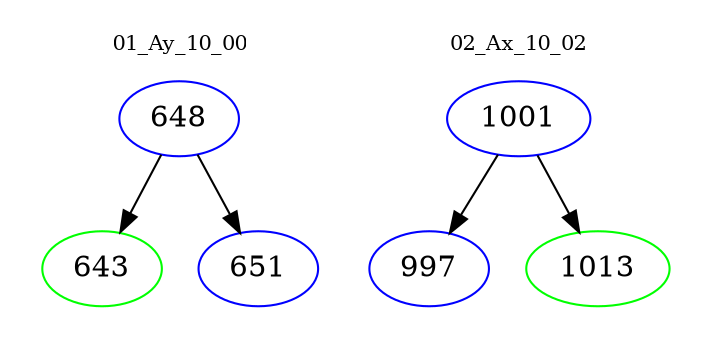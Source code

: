 digraph{
subgraph cluster_0 {
color = white
label = "01_Ay_10_00";
fontsize=10;
T0_648 [label="648", color="blue"]
T0_648 -> T0_643 [color="black"]
T0_643 [label="643", color="green"]
T0_648 -> T0_651 [color="black"]
T0_651 [label="651", color="blue"]
}
subgraph cluster_1 {
color = white
label = "02_Ax_10_02";
fontsize=10;
T1_1001 [label="1001", color="blue"]
T1_1001 -> T1_997 [color="black"]
T1_997 [label="997", color="blue"]
T1_1001 -> T1_1013 [color="black"]
T1_1013 [label="1013", color="green"]
}
}
